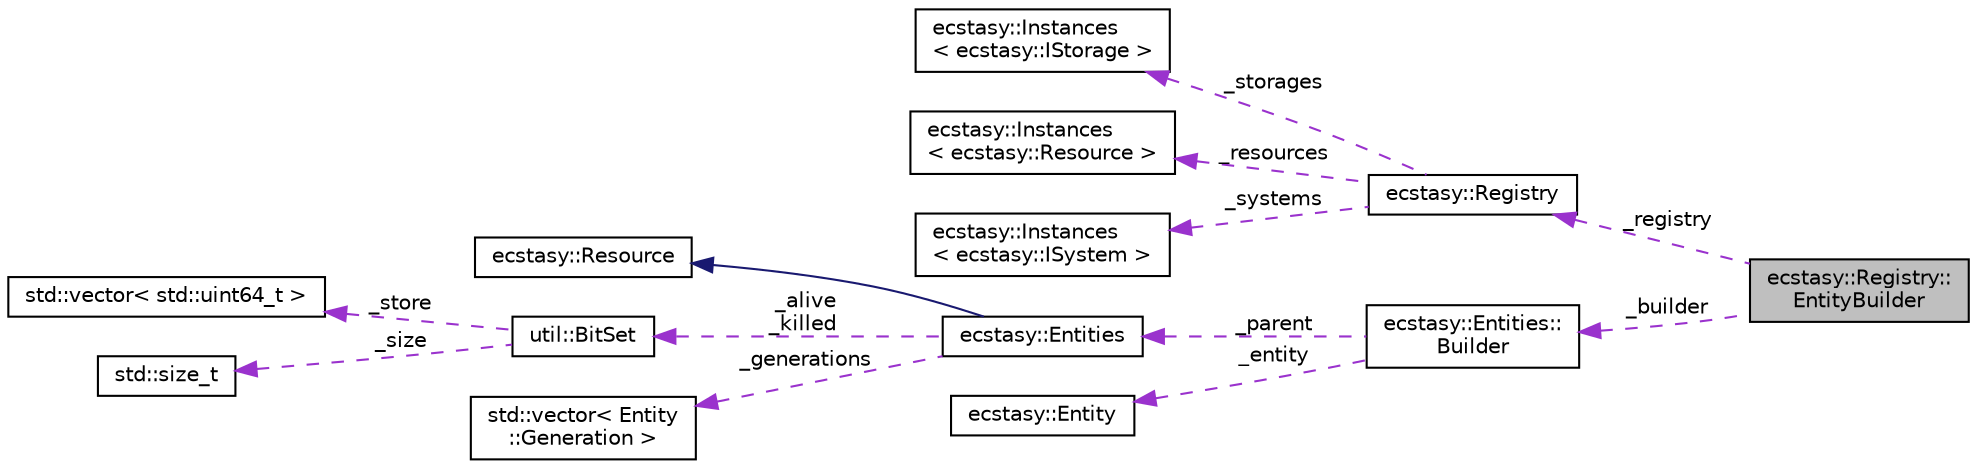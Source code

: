 digraph "ecstasy::Registry::EntityBuilder"
{
 // LATEX_PDF_SIZE
  edge [fontname="Helvetica",fontsize="10",labelfontname="Helvetica",labelfontsize="10"];
  node [fontname="Helvetica",fontsize="10",shape=record];
  rankdir="LR";
  Node1 [label="ecstasy::Registry::\lEntityBuilder",height=0.2,width=0.4,color="black", fillcolor="grey75", style="filled", fontcolor="black",tooltip="Entity Builder using the registry storages."];
  Node2 -> Node1 [dir="back",color="darkorchid3",fontsize="10",style="dashed",label=" _registry" ,fontname="Helvetica"];
  Node2 [label="ecstasy::Registry",height=0.2,width=0.4,color="black", fillcolor="white", style="filled",URL="$classecstasy_1_1_registry.html",tooltip="Base of an ECS architecture."];
  Node3 -> Node2 [dir="back",color="darkorchid3",fontsize="10",style="dashed",label=" _storages" ,fontname="Helvetica"];
  Node3 [label="ecstasy::Instances\l\< ecstasy::IStorage \>",height=0.2,width=0.4,color="black", fillcolor="white", style="filled",URL="$classecstasy_1_1_instances.html",tooltip=" "];
  Node4 -> Node2 [dir="back",color="darkorchid3",fontsize="10",style="dashed",label=" _resources" ,fontname="Helvetica"];
  Node4 [label="ecstasy::Instances\l\< ecstasy::Resource \>",height=0.2,width=0.4,color="black", fillcolor="white", style="filled",URL="$classecstasy_1_1_instances.html",tooltip=" "];
  Node5 -> Node2 [dir="back",color="darkorchid3",fontsize="10",style="dashed",label=" _systems" ,fontname="Helvetica"];
  Node5 [label="ecstasy::Instances\l\< ecstasy::ISystem \>",height=0.2,width=0.4,color="black", fillcolor="white", style="filled",URL="$classecstasy_1_1_instances.html",tooltip=" "];
  Node6 -> Node1 [dir="back",color="darkorchid3",fontsize="10",style="dashed",label=" _builder" ,fontname="Helvetica"];
  Node6 [label="ecstasy::Entities::\lBuilder",height=0.2,width=0.4,color="black", fillcolor="white", style="filled",URL="$classecstasy_1_1_entities_1_1_builder.html",tooltip="Entities builder to add multiple component to an entity on creation."];
  Node7 -> Node6 [dir="back",color="darkorchid3",fontsize="10",style="dashed",label=" _parent" ,fontname="Helvetica"];
  Node7 [label="ecstasy::Entities",height=0.2,width=0.4,color="black", fillcolor="white", style="filled",URL="$classecstasy_1_1_entities.html",tooltip="Resource holding all the Registry entities."];
  Node8 -> Node7 [dir="back",color="midnightblue",fontsize="10",style="solid",fontname="Helvetica"];
  Node8 [label="ecstasy::Resource",height=0.2,width=0.4,color="black", fillcolor="white", style="filled",URL="$classecstasy_1_1_resource.html",tooltip="Base class of all registry resources."];
  Node9 -> Node7 [dir="back",color="darkorchid3",fontsize="10",style="dashed",label=" _alive\n_killed" ,fontname="Helvetica"];
  Node9 [label="util::BitSet",height=0.2,width=0.4,color="black", fillcolor="white", style="filled",URL="$classutil_1_1_bit_set.html",tooltip="Mimics the API of std::bitset but with the dynamic properties of std::vector<bool>"];
  Node10 -> Node9 [dir="back",color="darkorchid3",fontsize="10",style="dashed",label=" _store" ,fontname="Helvetica"];
  Node10 [label="std::vector\< std::uint64_t \>",height=0.2,width=0.4,color="black", fillcolor="white", style="filled",URL="/home/runner/work/ecstasy/ecstasy/doc/external/cppreference-doxygen-web.tag.xml$cpp/container/vector.html",tooltip=" "];
  Node11 -> Node9 [dir="back",color="darkorchid3",fontsize="10",style="dashed",label=" _size" ,fontname="Helvetica"];
  Node11 [label="std::size_t",height=0.2,width=0.4,color="black", fillcolor="white", style="filled",URL="/home/runner/work/ecstasy/ecstasy/doc/external/cppreference-doxygen-web.tag.xml$cpp/types/size_t.html",tooltip=" "];
  Node12 -> Node7 [dir="back",color="darkorchid3",fontsize="10",style="dashed",label=" _generations" ,fontname="Helvetica"];
  Node12 [label="std::vector\< Entity\l::Generation \>",height=0.2,width=0.4,color="black", fillcolor="white", style="filled",URL="/home/runner/work/ecstasy/ecstasy/doc/external/cppreference-doxygen-web.tag.xml$cpp/container/vector.html",tooltip=" "];
  Node13 -> Node6 [dir="back",color="darkorchid3",fontsize="10",style="dashed",label=" _entity" ,fontname="Helvetica"];
  Node13 [label="ecstasy::Entity",height=0.2,width=0.4,color="black", fillcolor="white", style="filled",URL="$classecstasy_1_1_entity.html",tooltip="Encapsulate an index to an entity."];
}
